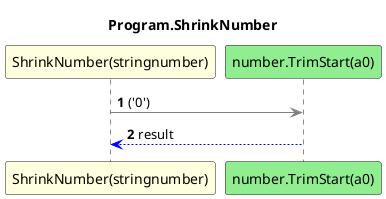 @startuml Program.ShrinkNumber
title Program.ShrinkNumber
participant "ShrinkNumber(stringnumber)" as ShrinkNumber_p0 #LightYellow
participant "number.TrimStart(a0)" as number_TrimStart_a0 #LightGreen
autonumber
ShrinkNumber_p0 -[#grey]> number_TrimStart_a0 : ('0')
number_TrimStart_a0 -[#blue]-> ShrinkNumber_p0 : result
@enduml
